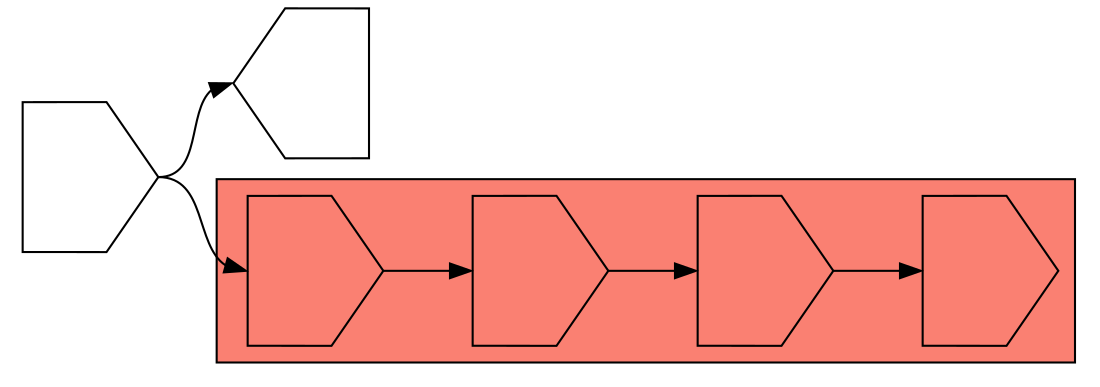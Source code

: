 digraph asm {
	rotate=90;
	edge [headport=n,tailport=s];
subgraph cluster_C3081_6128_70_759 {
	3081 [label="",height=1,width=1,shape=invhouse];
	6128 [label="",height=1,width=1,shape=invhouse];
	70 [label="",height=1,width=1,shape=invhouse];
	759 [label="",height=1,width=1,shape=invhouse];
	style=filled;
	fillcolor=salmon;
}
	20159 [label="",height=1,width=1,shape=invhouse];
	6365 [label="",height=1,width=1,shape=house];
	3081 -> 6128
	6128 -> 70
	70 -> 759
	20159 -> 3081
	20159 -> 6365
}